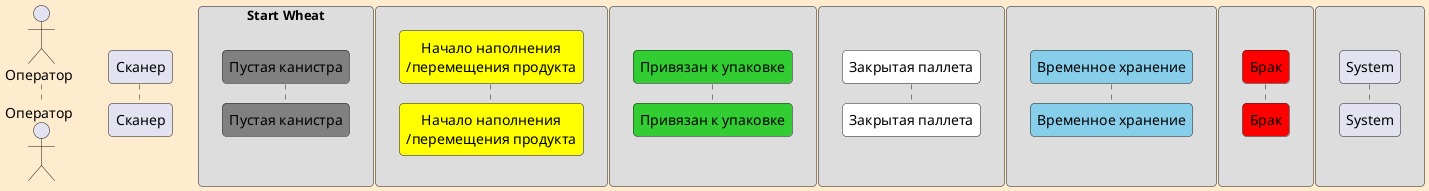 @startuml sequence definitions

skinparam {
 Roundcorner 8
 Maxmessagesize 150
 responseMessageBelowArrow true
 backgroundColor BlanchedAlmond
 }
skinparam sequence {
 ArrowThickness 3
 ParticipantPadding 20
 MessageAlign center 
 }
 

autonumber 10 10

actor Оператор as oper
participant Сканер as scaner
participant "System" as S

box Start Wheat
  participant "Пустая канистра" as Gr #Gray
end box
box 
  participant "Начало наполнения\n/перемещения продукта" as Y #Yellow
end box
box
  participant "Привязан к упаковке" as G #LimeGreen
end box
box 
  participant "Закрытая паллета" as W #White
end box
box 
  participant "Временное хранение" as B #SkyBlue
end box
box 
  participant "Брак" as R #Red
end box
box 
  participant "Suspicios" as S #Orange
end box




/'
Желтый: Этап начального наполнения или перемещения продукта
в данную производственную зону из других сегментов процесса. 
Продукция может вернуться в случае повторного наполнения или инвентаризации.
Зеленый: Продукт интегрирован в свою упаковочную систему
(ящик или поддон), что свидетельствует о завершении первичной стадии упаковки.
На этом этапе коды канистр привязаны к временному коду поддона. 
Если план паллетизации предполагает ящики, то канистры привязаны к ящику,
а ящики привязаны к временному коду поддона. В случае обнаружения необходимости
доработки продукт может вернуться на стадию начального наполнения. 
сли план паллетизации предполагает ящики, то канистры привязаны к ящику, а ящики привязаны к временному коду поддона.
Белый: Продукт завершает вторичную стадию упаковки — поддон
полностью сформирован и маркирован логистической этикеткой, 
что сигнализирует об окончании производственного этапа. 
В случае необходимости паллета может быть расформирована,
и продукт возвращается на стадию начального наполнения для дальнейшей обработки.
Вторичная стадия упаковки включает сборку и маркировку поддонов, 
замену временного кода поддона на код логистической этикетки, 
что обеспечивает готовность продукции к логистическим операциям.
В отличие от этого, первичная стадия фокусируется на упаковке единиц продукции в ящики 
или на поддоны для обеспечения их безопасности и стабильности перед дальнейшей обработкой.
Красный: Продукция признана дефектной и подлежит изоляции
для последующего анализа или утилизации в соответствии с установленными процедурами
контроля качества. Данная зона является окончательной для дефектной продукции, и 
никакие дальнейшие перемещения из неё невозможны.
Голубой: Продукция временно размещена в зоне хранения для стабилизации 
или оценки качества перед дальнейшими действиями. В текущих реалиях эта зона 
используется для отстаивания канистр, например, в случае возможного запивания ножей 
или других проблем, требующих дополнительной проверки. После проверки продукция либо отправляется на упаковку (Зеленый),
либо признается дефектной и переходит в зону изоляции (Красный).

'/
@enduml
